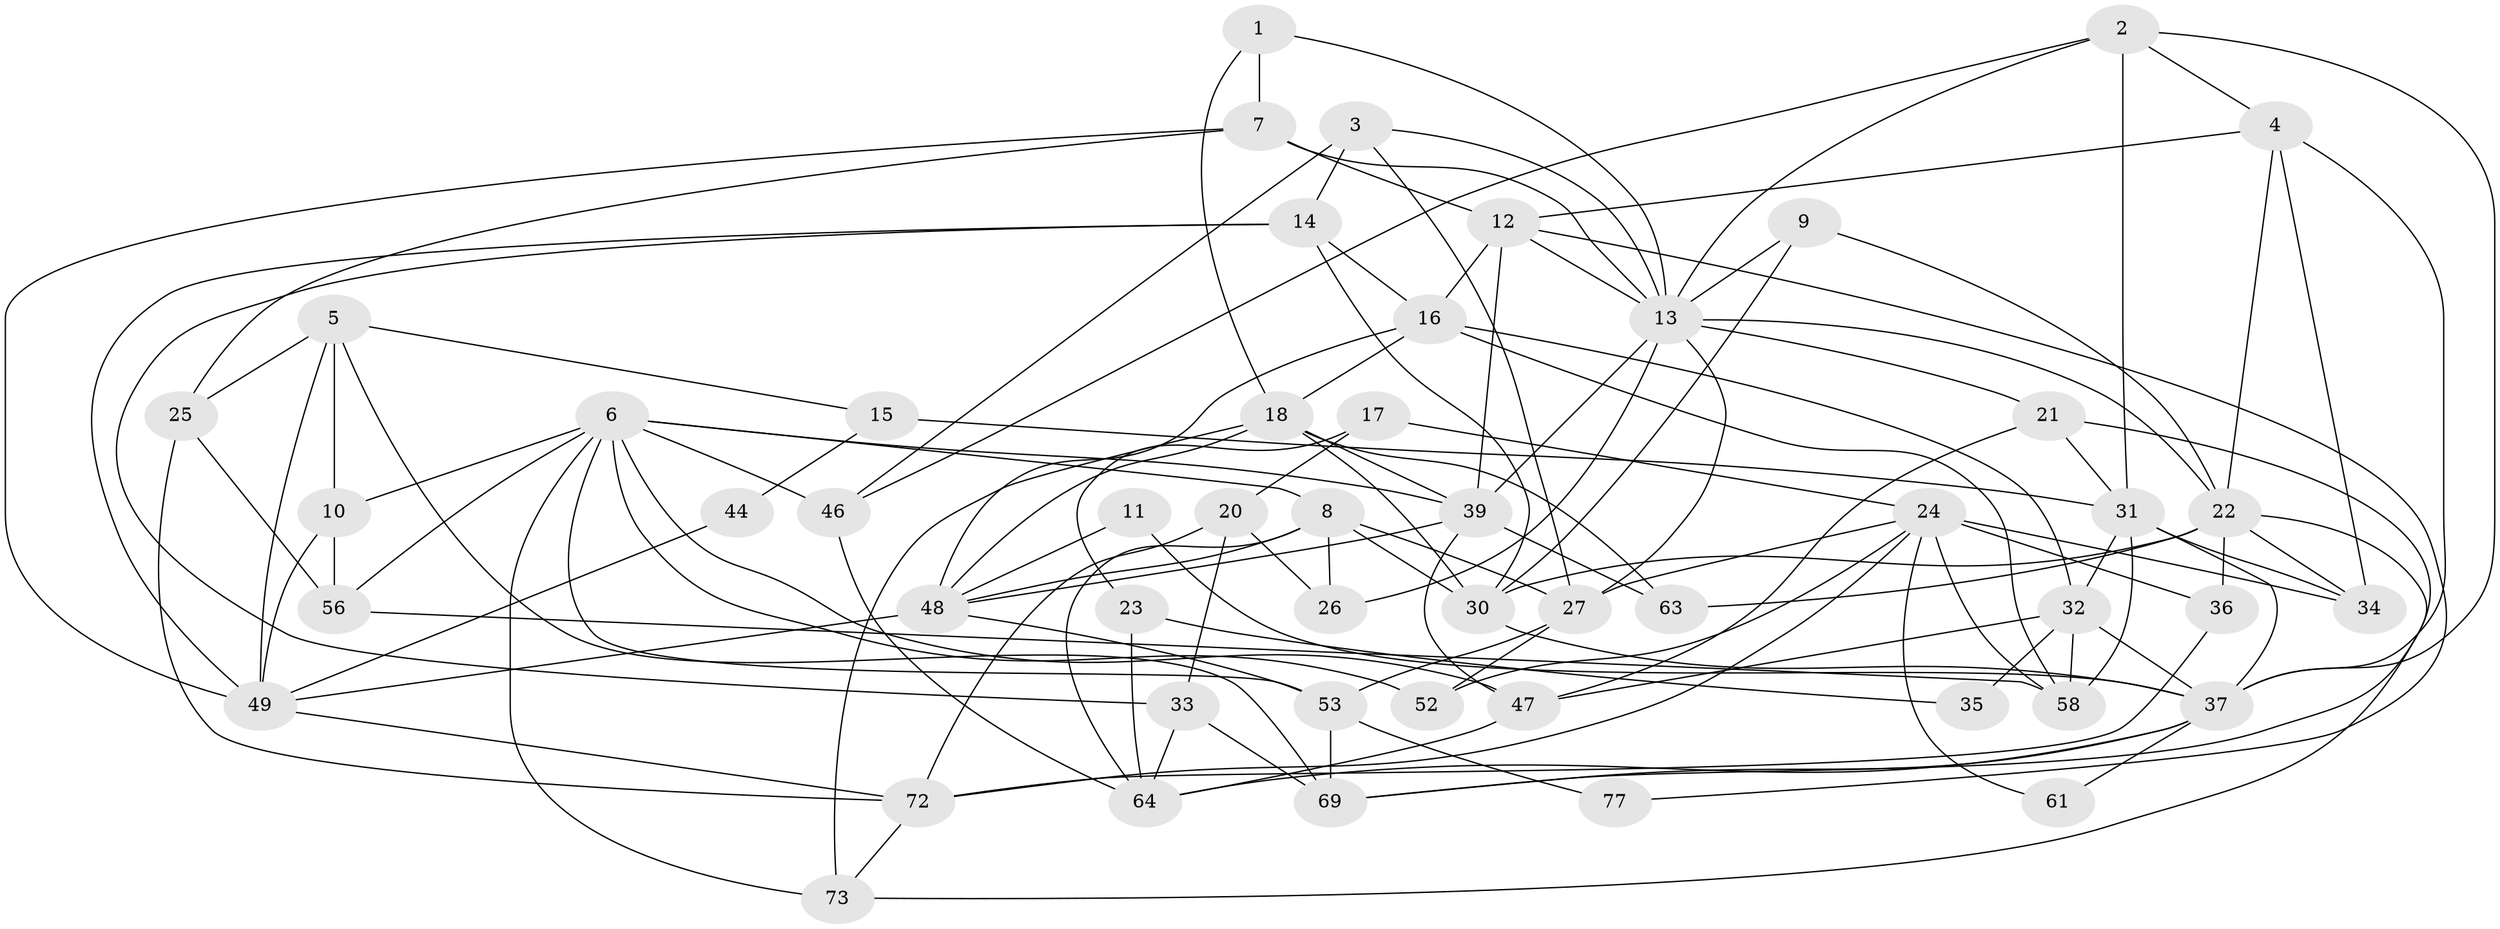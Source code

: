 // Generated by graph-tools (version 1.1) at 2025/23/03/03/25 07:23:57]
// undirected, 51 vertices, 125 edges
graph export_dot {
graph [start="1"]
  node [color=gray90,style=filled];
  1;
  2 [super="+54"];
  3 [super="+82"];
  4 [super="+57"];
  5 [super="+74"];
  6 [super="+28"];
  7 [super="+43"];
  8 [super="+76"];
  9 [super="+40"];
  10 [super="+42"];
  11;
  12 [super="+50"];
  13 [super="+65"];
  14 [super="+19"];
  15;
  16 [super="+38"];
  17;
  18 [super="+67"];
  20 [super="+70"];
  21 [super="+55"];
  22 [super="+71"];
  23;
  24 [super="+45"];
  25 [super="+29"];
  26;
  27 [super="+62"];
  30 [super="+59"];
  31 [super="+51"];
  32 [super="+75"];
  33 [super="+41"];
  34;
  35;
  36;
  37 [super="+60"];
  39 [super="+80"];
  44;
  46;
  47;
  48 [super="+68"];
  49 [super="+81"];
  52 [super="+79"];
  53 [super="+83"];
  56;
  58 [super="+78"];
  61;
  63;
  64 [super="+66"];
  69;
  72;
  73;
  77;
  1 -- 18;
  1 -- 13;
  1 -- 7;
  2 -- 4;
  2 -- 13;
  2 -- 37;
  2 -- 46;
  2 -- 31;
  3 -- 46;
  3 -- 27;
  3 -- 13;
  3 -- 14;
  4 -- 34;
  4 -- 12;
  4 -- 37;
  4 -- 22;
  5 -- 15;
  5 -- 49;
  5 -- 10;
  5 -- 69;
  5 -- 25;
  6 -- 73;
  6 -- 39;
  6 -- 10;
  6 -- 52 [weight=2];
  6 -- 56;
  6 -- 47;
  6 -- 46;
  6 -- 53;
  6 -- 8;
  7 -- 12;
  7 -- 13 [weight=2];
  7 -- 49;
  7 -- 25;
  8 -- 48;
  8 -- 26 [weight=2];
  8 -- 30;
  8 -- 27;
  8 -- 64;
  9 -- 13;
  9 -- 22;
  9 -- 30;
  10 -- 49;
  10 -- 56;
  11 -- 37;
  11 -- 48;
  12 -- 16;
  12 -- 77;
  12 -- 13;
  12 -- 39;
  13 -- 22;
  13 -- 26;
  13 -- 21;
  13 -- 39;
  13 -- 27;
  14 -- 16;
  14 -- 49;
  14 -- 30;
  14 -- 33;
  15 -- 31 [weight=2];
  15 -- 44;
  16 -- 32;
  16 -- 58 [weight=2];
  16 -- 18;
  16 -- 48;
  17 -- 20;
  17 -- 23;
  17 -- 24;
  18 -- 48 [weight=2];
  18 -- 73;
  18 -- 63;
  18 -- 39;
  18 -- 30;
  20 -- 72;
  20 -- 33;
  20 -- 26;
  21 -- 47;
  21 -- 69;
  21 -- 31;
  22 -- 63;
  22 -- 73;
  22 -- 34;
  22 -- 36;
  22 -- 30;
  23 -- 64;
  23 -- 35;
  24 -- 36 [weight=2];
  24 -- 34;
  24 -- 52;
  24 -- 72;
  24 -- 58;
  24 -- 27;
  24 -- 61;
  25 -- 72;
  25 -- 56;
  27 -- 53;
  27 -- 52;
  30 -- 37 [weight=2];
  31 -- 32;
  31 -- 58;
  31 -- 34;
  31 -- 37;
  32 -- 37;
  32 -- 58;
  32 -- 35;
  32 -- 47;
  33 -- 69;
  33 -- 64;
  36 -- 72;
  37 -- 61;
  37 -- 69;
  37 -- 64;
  39 -- 63;
  39 -- 47;
  39 -- 48;
  44 -- 49;
  46 -- 64;
  47 -- 64;
  48 -- 49;
  48 -- 53;
  49 -- 72;
  53 -- 69;
  53 -- 77;
  56 -- 58;
  72 -- 73;
}
